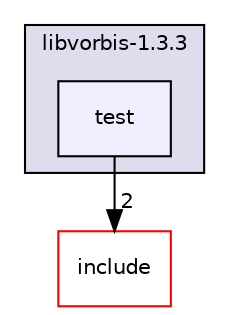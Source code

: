 digraph "vorbis/libvorbis-1.3.3/test" {
  compound=true
  node [ fontsize="10", fontname="Helvetica"];
  edge [ labelfontsize="10", labelfontname="Helvetica"];
  subgraph clusterdir_465e7e0d29f66b77a98aa16791989bef {
    graph [ bgcolor="#ddddee", pencolor="black", label="libvorbis-1.3.3" fontname="Helvetica", fontsize="10", URL="dir_465e7e0d29f66b77a98aa16791989bef.html"]
  dir_94d07d9a60900210ab6042db82377afe [shape=box, label="test", style="filled", fillcolor="#eeeeff", pencolor="black", URL="dir_94d07d9a60900210ab6042db82377afe.html"];
  }
  dir_a6c070ffc9e4cf684ec5e7de1df8e9e8 [shape=box label="include" fillcolor="white" style="filled" color="red" URL="dir_a6c070ffc9e4cf684ec5e7de1df8e9e8.html"];
  dir_94d07d9a60900210ab6042db82377afe->dir_a6c070ffc9e4cf684ec5e7de1df8e9e8 [headlabel="2", labeldistance=1.5 headhref="dir_000510_001802.html"];
}
